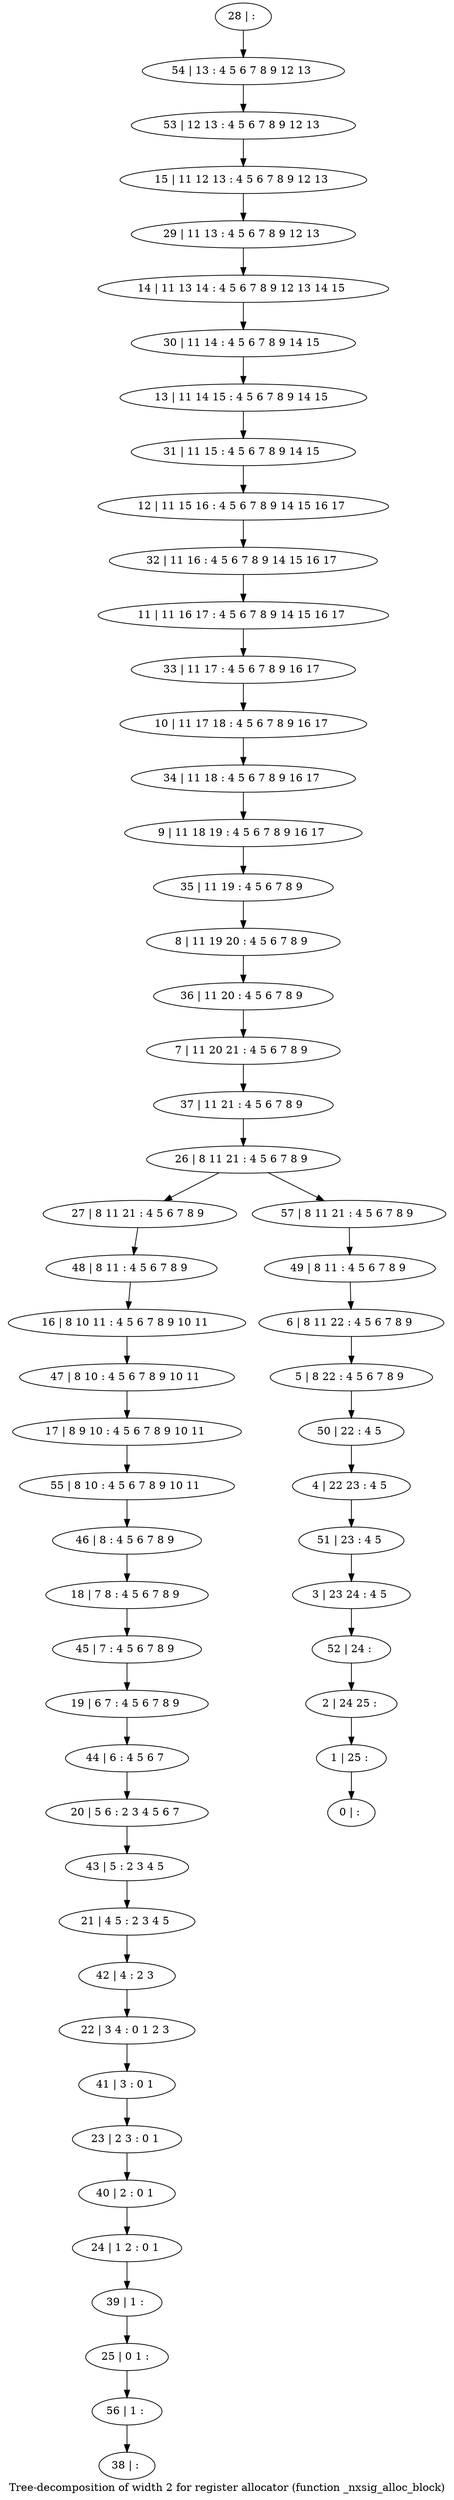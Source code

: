 digraph G {
graph [label="Tree-decomposition of width 2 for register allocator (function _nxsig_alloc_block)"]
0[label="0 | : "];
1[label="1 | 25 : "];
2[label="2 | 24 25 : "];
3[label="3 | 23 24 : 4 5 "];
4[label="4 | 22 23 : 4 5 "];
5[label="5 | 8 22 : 4 5 6 7 8 9 "];
6[label="6 | 8 11 22 : 4 5 6 7 8 9 "];
7[label="7 | 11 20 21 : 4 5 6 7 8 9 "];
8[label="8 | 11 19 20 : 4 5 6 7 8 9 "];
9[label="9 | 11 18 19 : 4 5 6 7 8 9 16 17 "];
10[label="10 | 11 17 18 : 4 5 6 7 8 9 16 17 "];
11[label="11 | 11 16 17 : 4 5 6 7 8 9 14 15 16 17 "];
12[label="12 | 11 15 16 : 4 5 6 7 8 9 14 15 16 17 "];
13[label="13 | 11 14 15 : 4 5 6 7 8 9 14 15 "];
14[label="14 | 11 13 14 : 4 5 6 7 8 9 12 13 14 15 "];
15[label="15 | 11 12 13 : 4 5 6 7 8 9 12 13 "];
16[label="16 | 8 10 11 : 4 5 6 7 8 9 10 11 "];
17[label="17 | 8 9 10 : 4 5 6 7 8 9 10 11 "];
18[label="18 | 7 8 : 4 5 6 7 8 9 "];
19[label="19 | 6 7 : 4 5 6 7 8 9 "];
20[label="20 | 5 6 : 2 3 4 5 6 7 "];
21[label="21 | 4 5 : 2 3 4 5 "];
22[label="22 | 3 4 : 0 1 2 3 "];
23[label="23 | 2 3 : 0 1 "];
24[label="24 | 1 2 : 0 1 "];
25[label="25 | 0 1 : "];
26[label="26 | 8 11 21 : 4 5 6 7 8 9 "];
27[label="27 | 8 11 21 : 4 5 6 7 8 9 "];
28[label="28 | : "];
29[label="29 | 11 13 : 4 5 6 7 8 9 12 13 "];
30[label="30 | 11 14 : 4 5 6 7 8 9 14 15 "];
31[label="31 | 11 15 : 4 5 6 7 8 9 14 15 "];
32[label="32 | 11 16 : 4 5 6 7 8 9 14 15 16 17 "];
33[label="33 | 11 17 : 4 5 6 7 8 9 16 17 "];
34[label="34 | 11 18 : 4 5 6 7 8 9 16 17 "];
35[label="35 | 11 19 : 4 5 6 7 8 9 "];
36[label="36 | 11 20 : 4 5 6 7 8 9 "];
37[label="37 | 11 21 : 4 5 6 7 8 9 "];
38[label="38 | : "];
39[label="39 | 1 : "];
40[label="40 | 2 : 0 1 "];
41[label="41 | 3 : 0 1 "];
42[label="42 | 4 : 2 3 "];
43[label="43 | 5 : 2 3 4 5 "];
44[label="44 | 6 : 4 5 6 7 "];
45[label="45 | 7 : 4 5 6 7 8 9 "];
46[label="46 | 8 : 4 5 6 7 8 9 "];
47[label="47 | 8 10 : 4 5 6 7 8 9 10 11 "];
48[label="48 | 8 11 : 4 5 6 7 8 9 "];
49[label="49 | 8 11 : 4 5 6 7 8 9 "];
50[label="50 | 22 : 4 5 "];
51[label="51 | 23 : 4 5 "];
52[label="52 | 24 : "];
53[label="53 | 12 13 : 4 5 6 7 8 9 12 13 "];
54[label="54 | 13 : 4 5 6 7 8 9 12 13 "];
55[label="55 | 8 10 : 4 5 6 7 8 9 10 11 "];
56[label="56 | 1 : "];
57[label="57 | 8 11 21 : 4 5 6 7 8 9 "];
39->25 ;
24->39 ;
40->24 ;
23->40 ;
41->23 ;
22->41 ;
42->22 ;
21->42 ;
43->21 ;
20->43 ;
44->20 ;
19->44 ;
45->19 ;
18->45 ;
46->18 ;
47->17 ;
16->47 ;
48->16 ;
27->48 ;
55->46 ;
17->55 ;
56->38 ;
25->56 ;
28->54 ;
54->53 ;
53->15 ;
15->29 ;
29->14 ;
14->30 ;
30->13 ;
13->31 ;
31->12 ;
12->32 ;
32->11 ;
11->33 ;
33->10 ;
10->34 ;
34->9 ;
9->35 ;
35->8 ;
8->36 ;
36->7 ;
7->37 ;
37->26 ;
49->6 ;
6->5 ;
5->50 ;
50->4 ;
4->51 ;
51->3 ;
3->52 ;
52->2 ;
2->1 ;
1->0 ;
57->49 ;
26->27 ;
26->57 ;
}
